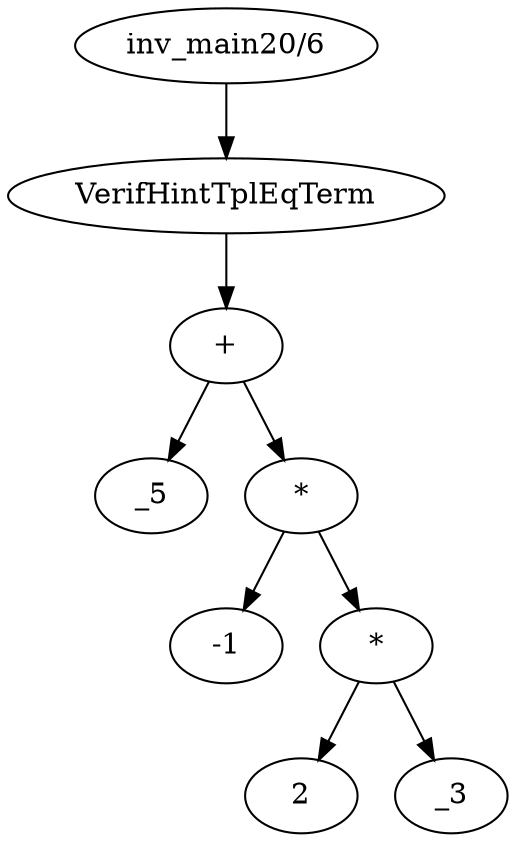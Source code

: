 digraph dag {
0 [label="inv_main20/6"];
1 [label="VerifHintTplEqTerm"];
2 [label="+"];
3 [label="_5"];
4 [label="*"];
5 [label="-1"];
6 [label="*"];
7 [label="2"];
8 [label="_3"];
0->1
1->2
2->4
2->3
4->6
4->5
6->8
6->7
}
